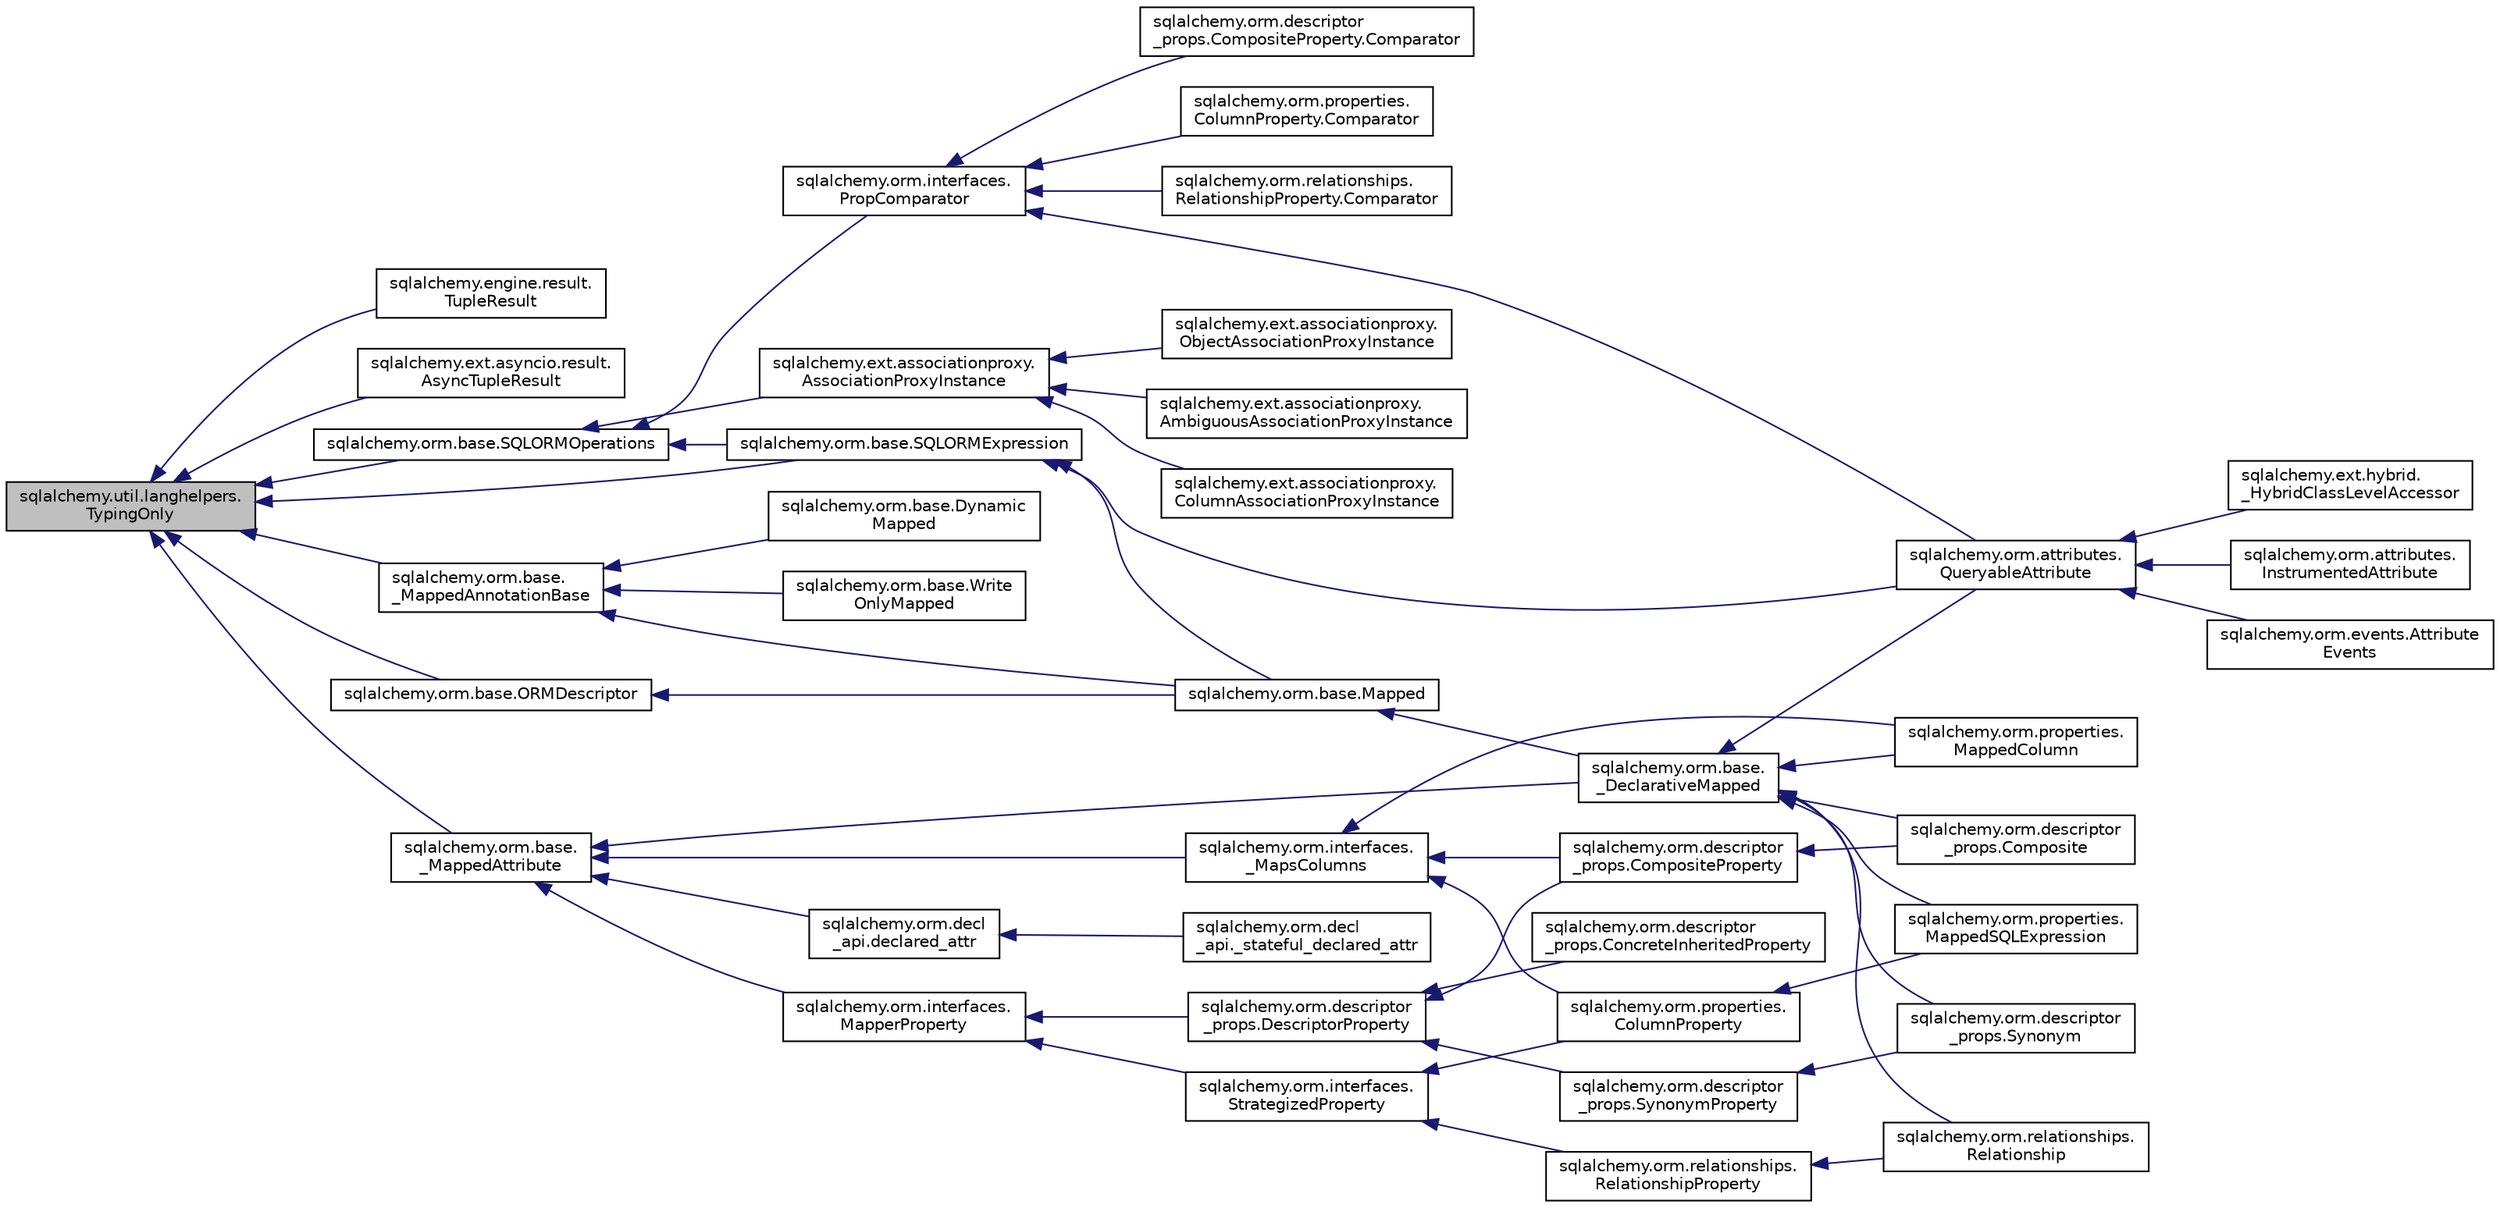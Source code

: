 digraph "sqlalchemy.util.langhelpers.TypingOnly"
{
 // LATEX_PDF_SIZE
  edge [fontname="Helvetica",fontsize="10",labelfontname="Helvetica",labelfontsize="10"];
  node [fontname="Helvetica",fontsize="10",shape=record];
  rankdir="LR";
  Node1 [label="sqlalchemy.util.langhelpers.\lTypingOnly",height=0.2,width=0.4,color="black", fillcolor="grey75", style="filled", fontcolor="black",tooltip=" "];
  Node1 -> Node2 [dir="back",color="midnightblue",fontsize="10",style="solid",fontname="Helvetica"];
  Node2 [label="sqlalchemy.engine.result.\lTupleResult",height=0.2,width=0.4,color="black", fillcolor="white", style="filled",URL="$classsqlalchemy_1_1engine_1_1result_1_1TupleResult.html",tooltip=" "];
  Node1 -> Node3 [dir="back",color="midnightblue",fontsize="10",style="solid",fontname="Helvetica"];
  Node3 [label="sqlalchemy.ext.asyncio.result.\lAsyncTupleResult",height=0.2,width=0.4,color="black", fillcolor="white", style="filled",URL="$classsqlalchemy_1_1ext_1_1asyncio_1_1result_1_1AsyncTupleResult.html",tooltip=" "];
  Node1 -> Node4 [dir="back",color="midnightblue",fontsize="10",style="solid",fontname="Helvetica"];
  Node4 [label="sqlalchemy.orm.base.ORMDescriptor",height=0.2,width=0.4,color="black", fillcolor="white", style="filled",URL="$classsqlalchemy_1_1orm_1_1base_1_1ORMDescriptor.html",tooltip=" "];
  Node4 -> Node5 [dir="back",color="midnightblue",fontsize="10",style="solid",fontname="Helvetica"];
  Node5 [label="sqlalchemy.orm.base.Mapped",height=0.2,width=0.4,color="black", fillcolor="white", style="filled",URL="$classsqlalchemy_1_1orm_1_1base_1_1Mapped.html",tooltip=" "];
  Node5 -> Node6 [dir="back",color="midnightblue",fontsize="10",style="solid",fontname="Helvetica"];
  Node6 [label="sqlalchemy.orm.base.\l_DeclarativeMapped",height=0.2,width=0.4,color="black", fillcolor="white", style="filled",URL="$classsqlalchemy_1_1orm_1_1base_1_1__DeclarativeMapped.html",tooltip=" "];
  Node6 -> Node7 [dir="back",color="midnightblue",fontsize="10",style="solid",fontname="Helvetica"];
  Node7 [label="sqlalchemy.orm.attributes.\lQueryableAttribute",height=0.2,width=0.4,color="black", fillcolor="white", style="filled",URL="$classsqlalchemy_1_1orm_1_1attributes_1_1QueryableAttribute.html",tooltip=" "];
  Node7 -> Node8 [dir="back",color="midnightblue",fontsize="10",style="solid",fontname="Helvetica"];
  Node8 [label="sqlalchemy.ext.hybrid.\l_HybridClassLevelAccessor",height=0.2,width=0.4,color="black", fillcolor="white", style="filled",URL="$classsqlalchemy_1_1ext_1_1hybrid_1_1__HybridClassLevelAccessor.html",tooltip=" "];
  Node7 -> Node9 [dir="back",color="midnightblue",fontsize="10",style="solid",fontname="Helvetica"];
  Node9 [label="sqlalchemy.orm.attributes.\lInstrumentedAttribute",height=0.2,width=0.4,color="black", fillcolor="white", style="filled",URL="$classsqlalchemy_1_1orm_1_1attributes_1_1InstrumentedAttribute.html",tooltip=" "];
  Node7 -> Node10 [dir="back",color="midnightblue",fontsize="10",style="solid",fontname="Helvetica"];
  Node10 [label="sqlalchemy.orm.events.Attribute\lEvents",height=0.2,width=0.4,color="black", fillcolor="white", style="filled",URL="$classsqlalchemy_1_1orm_1_1events_1_1AttributeEvents.html",tooltip=" "];
  Node6 -> Node11 [dir="back",color="midnightblue",fontsize="10",style="solid",fontname="Helvetica"];
  Node11 [label="sqlalchemy.orm.descriptor\l_props.Composite",height=0.2,width=0.4,color="black", fillcolor="white", style="filled",URL="$classsqlalchemy_1_1orm_1_1descriptor__props_1_1Composite.html",tooltip=" "];
  Node6 -> Node12 [dir="back",color="midnightblue",fontsize="10",style="solid",fontname="Helvetica"];
  Node12 [label="sqlalchemy.orm.descriptor\l_props.Synonym",height=0.2,width=0.4,color="black", fillcolor="white", style="filled",URL="$classsqlalchemy_1_1orm_1_1descriptor__props_1_1Synonym.html",tooltip=" "];
  Node6 -> Node13 [dir="back",color="midnightblue",fontsize="10",style="solid",fontname="Helvetica"];
  Node13 [label="sqlalchemy.orm.properties.\lMappedColumn",height=0.2,width=0.4,color="black", fillcolor="white", style="filled",URL="$classsqlalchemy_1_1orm_1_1properties_1_1MappedColumn.html",tooltip=" "];
  Node6 -> Node14 [dir="back",color="midnightblue",fontsize="10",style="solid",fontname="Helvetica"];
  Node14 [label="sqlalchemy.orm.properties.\lMappedSQLExpression",height=0.2,width=0.4,color="black", fillcolor="white", style="filled",URL="$classsqlalchemy_1_1orm_1_1properties_1_1MappedSQLExpression.html",tooltip=" "];
  Node6 -> Node15 [dir="back",color="midnightblue",fontsize="10",style="solid",fontname="Helvetica"];
  Node15 [label="sqlalchemy.orm.relationships.\lRelationship",height=0.2,width=0.4,color="black", fillcolor="white", style="filled",URL="$classsqlalchemy_1_1orm_1_1relationships_1_1Relationship.html",tooltip=" "];
  Node1 -> Node16 [dir="back",color="midnightblue",fontsize="10",style="solid",fontname="Helvetica"];
  Node16 [label="sqlalchemy.orm.base.SQLORMExpression",height=0.2,width=0.4,color="black", fillcolor="white", style="filled",URL="$classsqlalchemy_1_1orm_1_1base_1_1SQLORMExpression.html",tooltip=" "];
  Node16 -> Node7 [dir="back",color="midnightblue",fontsize="10",style="solid",fontname="Helvetica"];
  Node16 -> Node5 [dir="back",color="midnightblue",fontsize="10",style="solid",fontname="Helvetica"];
  Node1 -> Node17 [dir="back",color="midnightblue",fontsize="10",style="solid",fontname="Helvetica"];
  Node17 [label="sqlalchemy.orm.base.SQLORMOperations",height=0.2,width=0.4,color="black", fillcolor="white", style="filled",URL="$classsqlalchemy_1_1orm_1_1base_1_1SQLORMOperations.html",tooltip=" "];
  Node17 -> Node18 [dir="back",color="midnightblue",fontsize="10",style="solid",fontname="Helvetica"];
  Node18 [label="sqlalchemy.ext.associationproxy.\lAssociationProxyInstance",height=0.2,width=0.4,color="black", fillcolor="white", style="filled",URL="$classsqlalchemy_1_1ext_1_1associationproxy_1_1AssociationProxyInstance.html",tooltip=" "];
  Node18 -> Node19 [dir="back",color="midnightblue",fontsize="10",style="solid",fontname="Helvetica"];
  Node19 [label="sqlalchemy.ext.associationproxy.\lAmbiguousAssociationProxyInstance",height=0.2,width=0.4,color="black", fillcolor="white", style="filled",URL="$classsqlalchemy_1_1ext_1_1associationproxy_1_1AmbiguousAssociationProxyInstance.html",tooltip=" "];
  Node18 -> Node20 [dir="back",color="midnightblue",fontsize="10",style="solid",fontname="Helvetica"];
  Node20 [label="sqlalchemy.ext.associationproxy.\lColumnAssociationProxyInstance",height=0.2,width=0.4,color="black", fillcolor="white", style="filled",URL="$classsqlalchemy_1_1ext_1_1associationproxy_1_1ColumnAssociationProxyInstance.html",tooltip=" "];
  Node18 -> Node21 [dir="back",color="midnightblue",fontsize="10",style="solid",fontname="Helvetica"];
  Node21 [label="sqlalchemy.ext.associationproxy.\lObjectAssociationProxyInstance",height=0.2,width=0.4,color="black", fillcolor="white", style="filled",URL="$classsqlalchemy_1_1ext_1_1associationproxy_1_1ObjectAssociationProxyInstance.html",tooltip=" "];
  Node17 -> Node16 [dir="back",color="midnightblue",fontsize="10",style="solid",fontname="Helvetica"];
  Node17 -> Node22 [dir="back",color="midnightblue",fontsize="10",style="solid",fontname="Helvetica"];
  Node22 [label="sqlalchemy.orm.interfaces.\lPropComparator",height=0.2,width=0.4,color="black", fillcolor="white", style="filled",URL="$classsqlalchemy_1_1orm_1_1interfaces_1_1PropComparator.html",tooltip=" "];
  Node22 -> Node7 [dir="back",color="midnightblue",fontsize="10",style="solid",fontname="Helvetica"];
  Node22 -> Node23 [dir="back",color="midnightblue",fontsize="10",style="solid",fontname="Helvetica"];
  Node23 [label="sqlalchemy.orm.descriptor\l_props.CompositeProperty.Comparator",height=0.2,width=0.4,color="black", fillcolor="white", style="filled",URL="$classsqlalchemy_1_1orm_1_1descriptor__props_1_1CompositeProperty_1_1Comparator.html",tooltip=" "];
  Node22 -> Node24 [dir="back",color="midnightblue",fontsize="10",style="solid",fontname="Helvetica"];
  Node24 [label="sqlalchemy.orm.properties.\lColumnProperty.Comparator",height=0.2,width=0.4,color="black", fillcolor="white", style="filled",URL="$classsqlalchemy_1_1orm_1_1properties_1_1ColumnProperty_1_1Comparator.html",tooltip=" "];
  Node22 -> Node25 [dir="back",color="midnightblue",fontsize="10",style="solid",fontname="Helvetica"];
  Node25 [label="sqlalchemy.orm.relationships.\lRelationshipProperty.Comparator",height=0.2,width=0.4,color="black", fillcolor="white", style="filled",URL="$classsqlalchemy_1_1orm_1_1relationships_1_1RelationshipProperty_1_1Comparator.html",tooltip=" "];
  Node1 -> Node26 [dir="back",color="midnightblue",fontsize="10",style="solid",fontname="Helvetica"];
  Node26 [label="sqlalchemy.orm.base.\l_MappedAnnotationBase",height=0.2,width=0.4,color="black", fillcolor="white", style="filled",URL="$classsqlalchemy_1_1orm_1_1base_1_1__MappedAnnotationBase.html",tooltip=" "];
  Node26 -> Node27 [dir="back",color="midnightblue",fontsize="10",style="solid",fontname="Helvetica"];
  Node27 [label="sqlalchemy.orm.base.Dynamic\lMapped",height=0.2,width=0.4,color="black", fillcolor="white", style="filled",URL="$classsqlalchemy_1_1orm_1_1base_1_1DynamicMapped.html",tooltip=" "];
  Node26 -> Node5 [dir="back",color="midnightblue",fontsize="10",style="solid",fontname="Helvetica"];
  Node26 -> Node28 [dir="back",color="midnightblue",fontsize="10",style="solid",fontname="Helvetica"];
  Node28 [label="sqlalchemy.orm.base.Write\lOnlyMapped",height=0.2,width=0.4,color="black", fillcolor="white", style="filled",URL="$classsqlalchemy_1_1orm_1_1base_1_1WriteOnlyMapped.html",tooltip=" "];
  Node1 -> Node29 [dir="back",color="midnightblue",fontsize="10",style="solid",fontname="Helvetica"];
  Node29 [label="sqlalchemy.orm.base.\l_MappedAttribute",height=0.2,width=0.4,color="black", fillcolor="white", style="filled",URL="$classsqlalchemy_1_1orm_1_1base_1_1__MappedAttribute.html",tooltip=" "];
  Node29 -> Node6 [dir="back",color="midnightblue",fontsize="10",style="solid",fontname="Helvetica"];
  Node29 -> Node30 [dir="back",color="midnightblue",fontsize="10",style="solid",fontname="Helvetica"];
  Node30 [label="sqlalchemy.orm.decl\l_api.declared_attr",height=0.2,width=0.4,color="black", fillcolor="white", style="filled",URL="$classsqlalchemy_1_1orm_1_1decl__api_1_1declared__attr.html",tooltip=" "];
  Node30 -> Node31 [dir="back",color="midnightblue",fontsize="10",style="solid",fontname="Helvetica"];
  Node31 [label="sqlalchemy.orm.decl\l_api._stateful_declared_attr",height=0.2,width=0.4,color="black", fillcolor="white", style="filled",URL="$classsqlalchemy_1_1orm_1_1decl__api_1_1__stateful__declared__attr.html",tooltip=" "];
  Node29 -> Node32 [dir="back",color="midnightblue",fontsize="10",style="solid",fontname="Helvetica"];
  Node32 [label="sqlalchemy.orm.interfaces.\lMapperProperty",height=0.2,width=0.4,color="black", fillcolor="white", style="filled",URL="$classsqlalchemy_1_1orm_1_1interfaces_1_1MapperProperty.html",tooltip=" "];
  Node32 -> Node33 [dir="back",color="midnightblue",fontsize="10",style="solid",fontname="Helvetica"];
  Node33 [label="sqlalchemy.orm.descriptor\l_props.DescriptorProperty",height=0.2,width=0.4,color="black", fillcolor="white", style="filled",URL="$classsqlalchemy_1_1orm_1_1descriptor__props_1_1DescriptorProperty.html",tooltip=" "];
  Node33 -> Node34 [dir="back",color="midnightblue",fontsize="10",style="solid",fontname="Helvetica"];
  Node34 [label="sqlalchemy.orm.descriptor\l_props.CompositeProperty",height=0.2,width=0.4,color="black", fillcolor="white", style="filled",URL="$classsqlalchemy_1_1orm_1_1descriptor__props_1_1CompositeProperty.html",tooltip=" "];
  Node34 -> Node11 [dir="back",color="midnightblue",fontsize="10",style="solid",fontname="Helvetica"];
  Node33 -> Node35 [dir="back",color="midnightblue",fontsize="10",style="solid",fontname="Helvetica"];
  Node35 [label="sqlalchemy.orm.descriptor\l_props.ConcreteInheritedProperty",height=0.2,width=0.4,color="black", fillcolor="white", style="filled",URL="$classsqlalchemy_1_1orm_1_1descriptor__props_1_1ConcreteInheritedProperty.html",tooltip=" "];
  Node33 -> Node36 [dir="back",color="midnightblue",fontsize="10",style="solid",fontname="Helvetica"];
  Node36 [label="sqlalchemy.orm.descriptor\l_props.SynonymProperty",height=0.2,width=0.4,color="black", fillcolor="white", style="filled",URL="$classsqlalchemy_1_1orm_1_1descriptor__props_1_1SynonymProperty.html",tooltip=" "];
  Node36 -> Node12 [dir="back",color="midnightblue",fontsize="10",style="solid",fontname="Helvetica"];
  Node32 -> Node37 [dir="back",color="midnightblue",fontsize="10",style="solid",fontname="Helvetica"];
  Node37 [label="sqlalchemy.orm.interfaces.\lStrategizedProperty",height=0.2,width=0.4,color="black", fillcolor="white", style="filled",URL="$classsqlalchemy_1_1orm_1_1interfaces_1_1StrategizedProperty.html",tooltip=" "];
  Node37 -> Node38 [dir="back",color="midnightblue",fontsize="10",style="solid",fontname="Helvetica"];
  Node38 [label="sqlalchemy.orm.properties.\lColumnProperty",height=0.2,width=0.4,color="black", fillcolor="white", style="filled",URL="$classsqlalchemy_1_1orm_1_1properties_1_1ColumnProperty.html",tooltip=" "];
  Node38 -> Node14 [dir="back",color="midnightblue",fontsize="10",style="solid",fontname="Helvetica"];
  Node37 -> Node39 [dir="back",color="midnightblue",fontsize="10",style="solid",fontname="Helvetica"];
  Node39 [label="sqlalchemy.orm.relationships.\lRelationshipProperty",height=0.2,width=0.4,color="black", fillcolor="white", style="filled",URL="$classsqlalchemy_1_1orm_1_1relationships_1_1RelationshipProperty.html",tooltip=" "];
  Node39 -> Node15 [dir="back",color="midnightblue",fontsize="10",style="solid",fontname="Helvetica"];
  Node29 -> Node40 [dir="back",color="midnightblue",fontsize="10",style="solid",fontname="Helvetica"];
  Node40 [label="sqlalchemy.orm.interfaces.\l_MapsColumns",height=0.2,width=0.4,color="black", fillcolor="white", style="filled",URL="$classsqlalchemy_1_1orm_1_1interfaces_1_1__MapsColumns.html",tooltip=" "];
  Node40 -> Node34 [dir="back",color="midnightblue",fontsize="10",style="solid",fontname="Helvetica"];
  Node40 -> Node38 [dir="back",color="midnightblue",fontsize="10",style="solid",fontname="Helvetica"];
  Node40 -> Node13 [dir="back",color="midnightblue",fontsize="10",style="solid",fontname="Helvetica"];
}
